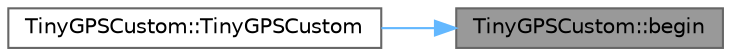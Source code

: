 digraph "TinyGPSCustom::begin"
{
 // LATEX_PDF_SIZE
  bgcolor="transparent";
  edge [fontname=Helvetica,fontsize=10,labelfontname=Helvetica,labelfontsize=10];
  node [fontname=Helvetica,fontsize=10,shape=box,height=0.2,width=0.4];
  rankdir="RL";
  Node1 [id="Node000001",label="TinyGPSCustom::begin",height=0.2,width=0.4,color="gray40", fillcolor="grey60", style="filled", fontcolor="black",tooltip=" "];
  Node1 -> Node2 [id="edge1_Node000001_Node000002",dir="back",color="steelblue1",style="solid",tooltip=" "];
  Node2 [id="Node000002",label="TinyGPSCustom::TinyGPSCustom",height=0.2,width=0.4,color="grey40", fillcolor="white", style="filled",URL="$class_tiny_g_p_s_custom.html#a29b2a658bf95d8e6265e983b1c0251b5",tooltip=" "];
}
